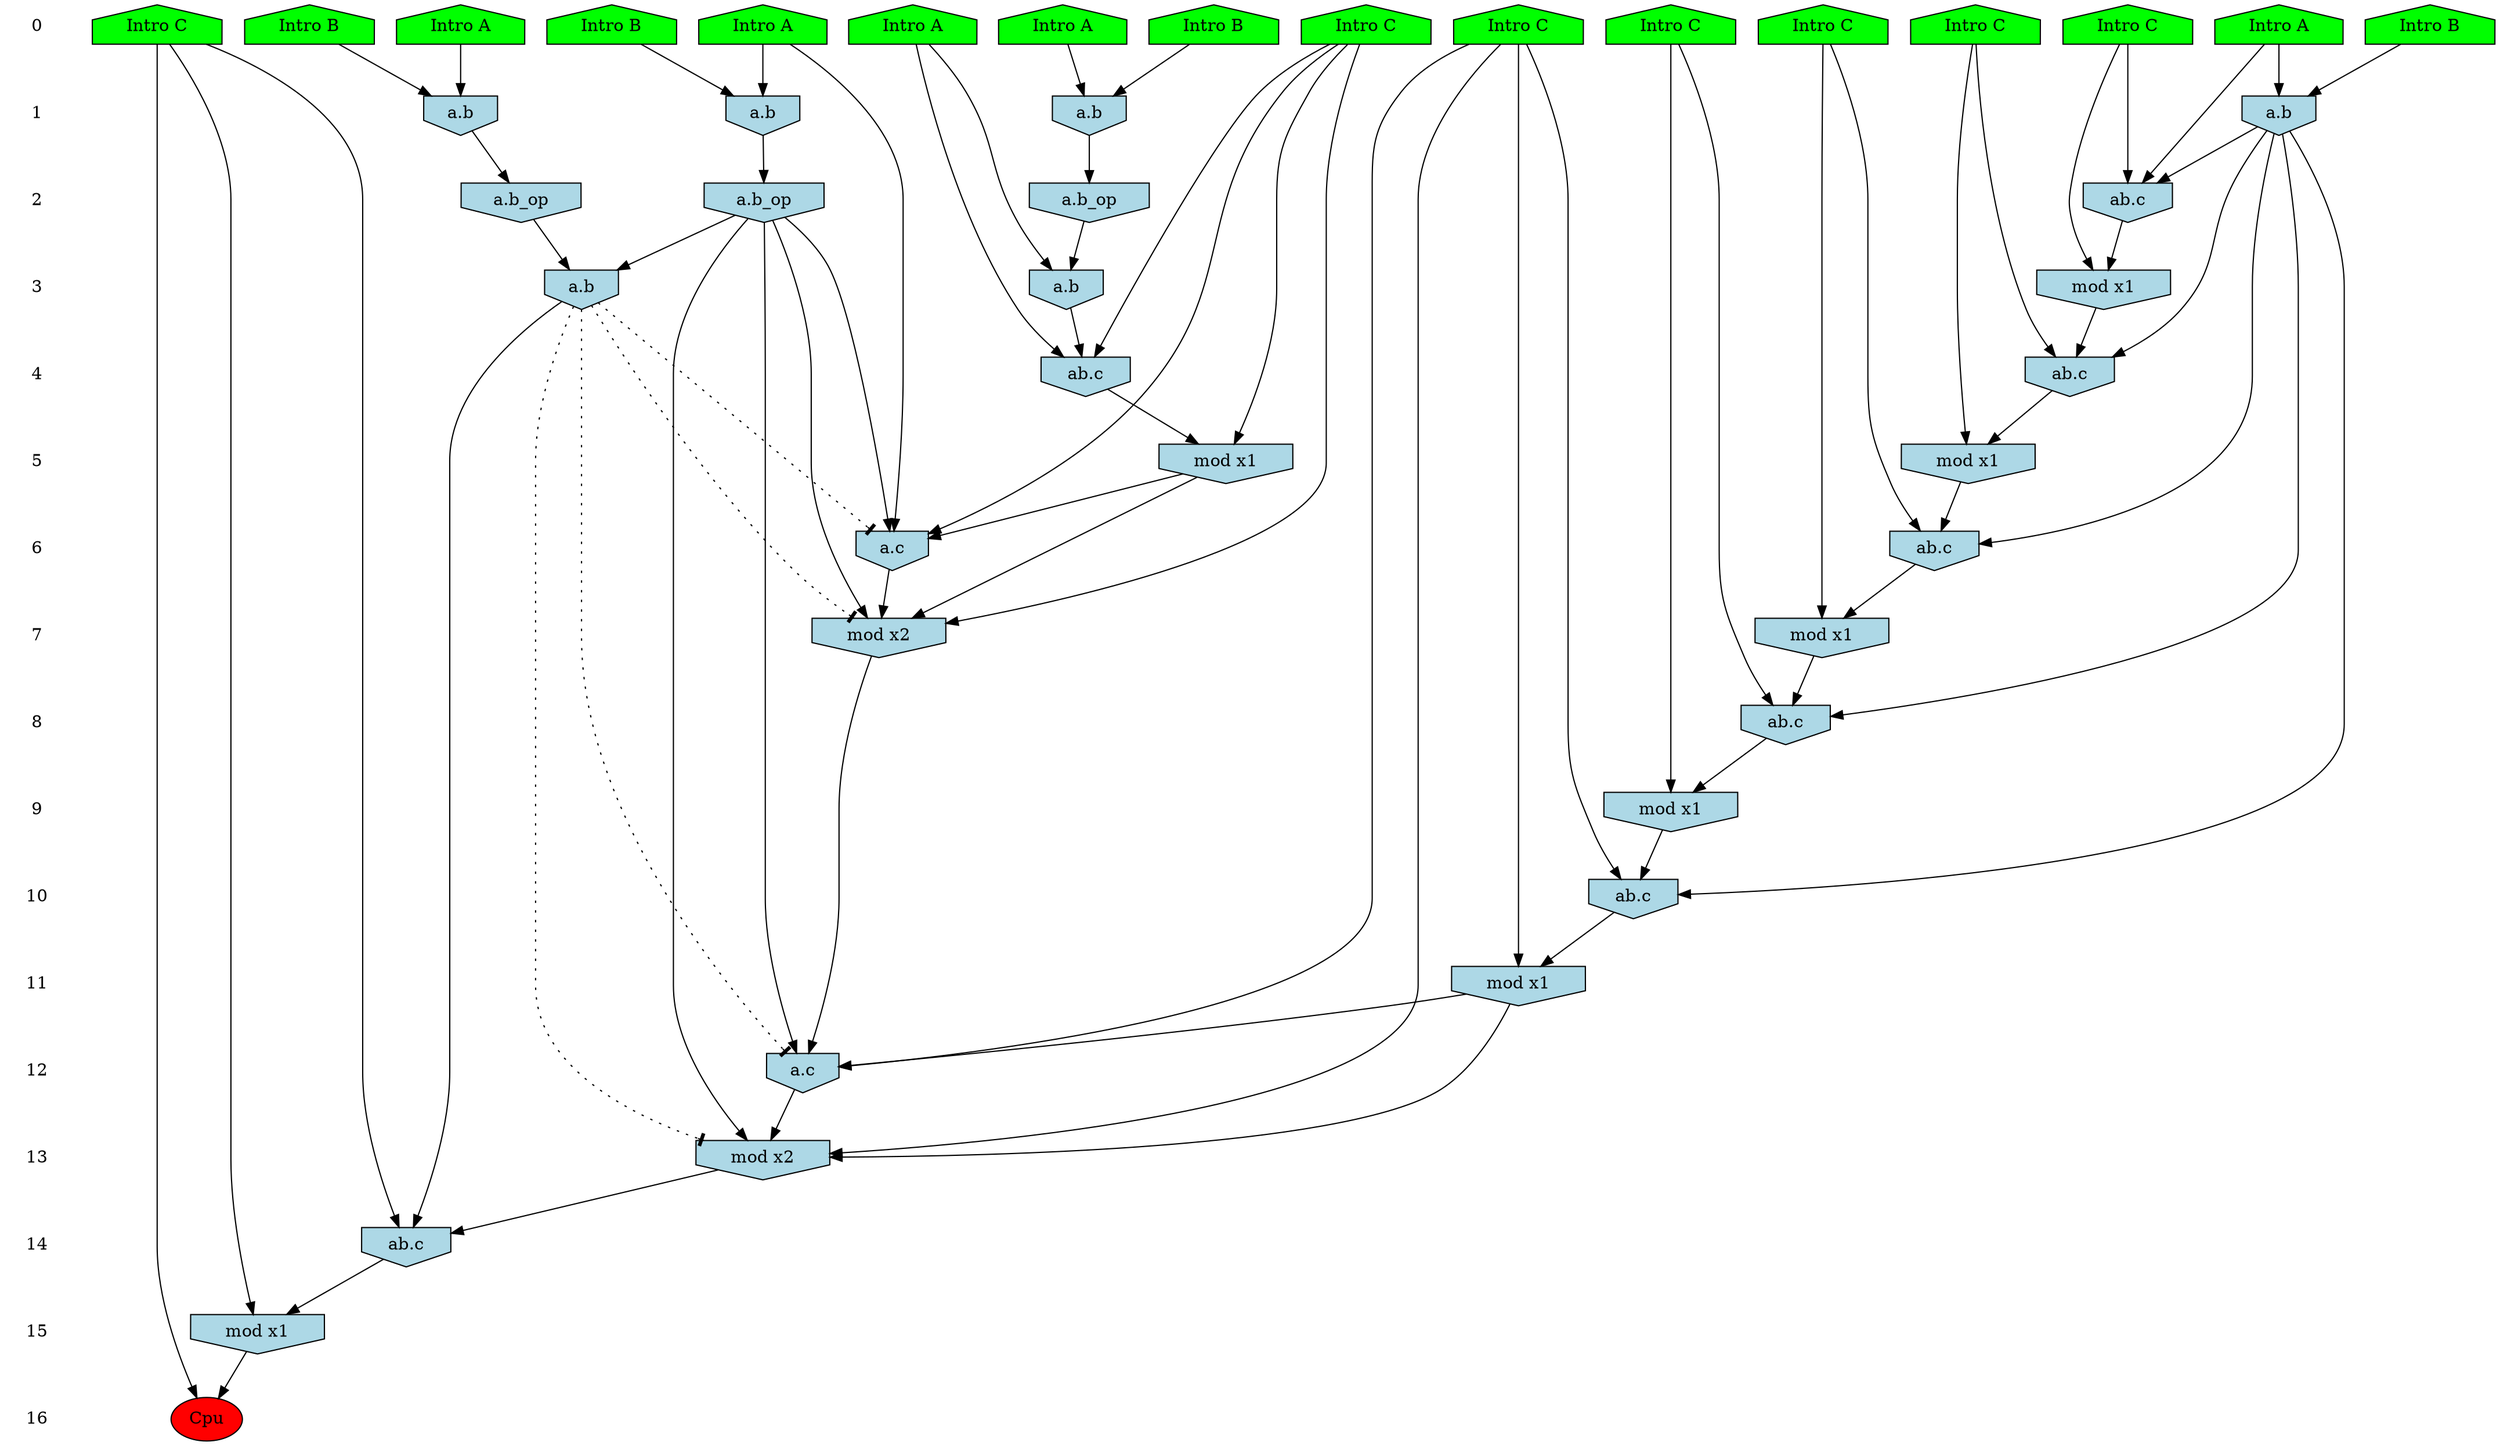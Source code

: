 /* Compression of 1 causal flows obtained in average at 2.068936E+01 t.u */
/* Compressed causal flows were: [3861] */
digraph G{
 ranksep=.5 ; 
{ rank = same ; "0" [shape=plaintext] ; node_1 [label ="Intro B", shape=house, style=filled, fillcolor=green] ;
node_2 [label ="Intro A", shape=house, style=filled, fillcolor=green] ;
node_3 [label ="Intro A", shape=house, style=filled, fillcolor=green] ;
node_4 [label ="Intro B", shape=house, style=filled, fillcolor=green] ;
node_5 [label ="Intro B", shape=house, style=filled, fillcolor=green] ;
node_6 [label ="Intro A", shape=house, style=filled, fillcolor=green] ;
node_7 [label ="Intro B", shape=house, style=filled, fillcolor=green] ;
node_8 [label ="Intro A", shape=house, style=filled, fillcolor=green] ;
node_9 [label ="Intro A", shape=house, style=filled, fillcolor=green] ;
node_10 [label ="Intro C", shape=house, style=filled, fillcolor=green] ;
node_11 [label ="Intro C", shape=house, style=filled, fillcolor=green] ;
node_12 [label ="Intro C", shape=house, style=filled, fillcolor=green] ;
node_13 [label ="Intro C", shape=house, style=filled, fillcolor=green] ;
node_14 [label ="Intro C", shape=house, style=filled, fillcolor=green] ;
node_15 [label ="Intro C", shape=house, style=filled, fillcolor=green] ;
node_16 [label ="Intro C", shape=house, style=filled, fillcolor=green] ;
}
{ rank = same ; "1" [shape=plaintext] ; node_17 [label="a.b", shape=invhouse, style=filled, fillcolor = lightblue] ;
node_18 [label="a.b", shape=invhouse, style=filled, fillcolor = lightblue] ;
node_22 [label="a.b", shape=invhouse, style=filled, fillcolor = lightblue] ;
node_24 [label="a.b", shape=invhouse, style=filled, fillcolor = lightblue] ;
}
{ rank = same ; "2" [shape=plaintext] ; node_19 [label="ab.c", shape=invhouse, style=filled, fillcolor = lightblue] ;
node_21 [label="a.b_op", shape=invhouse, style=filled, fillcolor = lightblue] ;
node_28 [label="a.b_op", shape=invhouse, style=filled, fillcolor = lightblue] ;
node_34 [label="a.b_op", shape=invhouse, style=filled, fillcolor = lightblue] ;
}
{ rank = same ; "3" [shape=plaintext] ; node_20 [label="mod x1", shape=invhouse, style=filled, fillcolor = lightblue] ;
node_29 [label="a.b", shape=invhouse, style=filled, fillcolor = lightblue] ;
node_41 [label="a.b", shape=invhouse, style=filled, fillcolor = lightblue] ;
}
{ rank = same ; "4" [shape=plaintext] ; node_23 [label="ab.c", shape=invhouse, style=filled, fillcolor = lightblue] ;
node_35 [label="ab.c", shape=invhouse, style=filled, fillcolor = lightblue] ;
}
{ rank = same ; "5" [shape=plaintext] ; node_25 [label="mod x1", shape=invhouse, style=filled, fillcolor = lightblue] ;
node_36 [label="mod x1", shape=invhouse, style=filled, fillcolor = lightblue] ;
}
{ rank = same ; "6" [shape=plaintext] ; node_26 [label="ab.c", shape=invhouse, style=filled, fillcolor = lightblue] ;
node_37 [label="a.c", shape=invhouse, style=filled, fillcolor = lightblue] ;
}
{ rank = same ; "7" [shape=plaintext] ; node_27 [label="mod x1", shape=invhouse, style=filled, fillcolor = lightblue] ;
node_38 [label="mod x2", shape=invhouse, style=filled, fillcolor = lightblue] ;
}
{ rank = same ; "8" [shape=plaintext] ; node_30 [label="ab.c", shape=invhouse, style=filled, fillcolor = lightblue] ;
}
{ rank = same ; "9" [shape=plaintext] ; node_31 [label="mod x1", shape=invhouse, style=filled, fillcolor = lightblue] ;
}
{ rank = same ; "10" [shape=plaintext] ; node_32 [label="ab.c", shape=invhouse, style=filled, fillcolor = lightblue] ;
}
{ rank = same ; "11" [shape=plaintext] ; node_33 [label="mod x1", shape=invhouse, style=filled, fillcolor = lightblue] ;
}
{ rank = same ; "12" [shape=plaintext] ; node_39 [label="a.c", shape=invhouse, style=filled, fillcolor = lightblue] ;
}
{ rank = same ; "13" [shape=plaintext] ; node_40 [label="mod x2", shape=invhouse, style=filled, fillcolor = lightblue] ;
}
{ rank = same ; "14" [shape=plaintext] ; node_42 [label="ab.c", shape=invhouse, style=filled, fillcolor = lightblue] ;
}
{ rank = same ; "15" [shape=plaintext] ; node_43 [label="mod x1", shape=invhouse, style=filled, fillcolor = lightblue] ;
}
{ rank = same ; "16" [shape=plaintext] ; node_44 [label ="Cpu", style=filled, fillcolor=red] ;
}
"0" -> "1" [style="invis"]; 
"1" -> "2" [style="invis"]; 
"2" -> "3" [style="invis"]; 
"3" -> "4" [style="invis"]; 
"4" -> "5" [style="invis"]; 
"5" -> "6" [style="invis"]; 
"6" -> "7" [style="invis"]; 
"7" -> "8" [style="invis"]; 
"8" -> "9" [style="invis"]; 
"9" -> "10" [style="invis"]; 
"10" -> "11" [style="invis"]; 
"11" -> "12" [style="invis"]; 
"12" -> "13" [style="invis"]; 
"13" -> "14" [style="invis"]; 
"14" -> "15" [style="invis"]; 
"15" -> "16" [style="invis"]; 
node_2 -> node_17
node_5 -> node_17
node_1 -> node_18
node_3 -> node_18
node_3 -> node_19
node_11 -> node_19
node_18 -> node_19
node_11 -> node_20
node_19 -> node_20
node_17 -> node_21
node_4 -> node_22
node_6 -> node_22
node_14 -> node_23
node_18 -> node_23
node_20 -> node_23
node_7 -> node_24
node_8 -> node_24
node_14 -> node_25
node_23 -> node_25
node_13 -> node_26
node_18 -> node_26
node_25 -> node_26
node_13 -> node_27
node_26 -> node_27
node_22 -> node_28
node_9 -> node_29
node_21 -> node_29
node_10 -> node_30
node_18 -> node_30
node_27 -> node_30
node_10 -> node_31
node_30 -> node_31
node_12 -> node_32
node_18 -> node_32
node_31 -> node_32
node_12 -> node_33
node_32 -> node_33
node_24 -> node_34
node_9 -> node_35
node_15 -> node_35
node_29 -> node_35
node_15 -> node_36
node_35 -> node_36
node_6 -> node_37
node_15 -> node_37
node_28 -> node_37
node_36 -> node_37
node_15 -> node_38
node_28 -> node_38
node_36 -> node_38
node_37 -> node_38
node_12 -> node_39
node_28 -> node_39
node_33 -> node_39
node_38 -> node_39
node_12 -> node_40
node_28 -> node_40
node_33 -> node_40
node_39 -> node_40
node_28 -> node_41
node_34 -> node_41
node_16 -> node_42
node_40 -> node_42
node_41 -> node_42
node_16 -> node_43
node_42 -> node_43
node_16 -> node_44
node_43 -> node_44
node_41 -> node_40 [style=dotted, arrowhead = tee] 
node_41 -> node_39 [style=dotted, arrowhead = tee] 
node_41 -> node_38 [style=dotted, arrowhead = tee] 
node_41 -> node_37 [style=dotted, arrowhead = tee] 
}
/*
 Dot generation time: 0.000297
*/